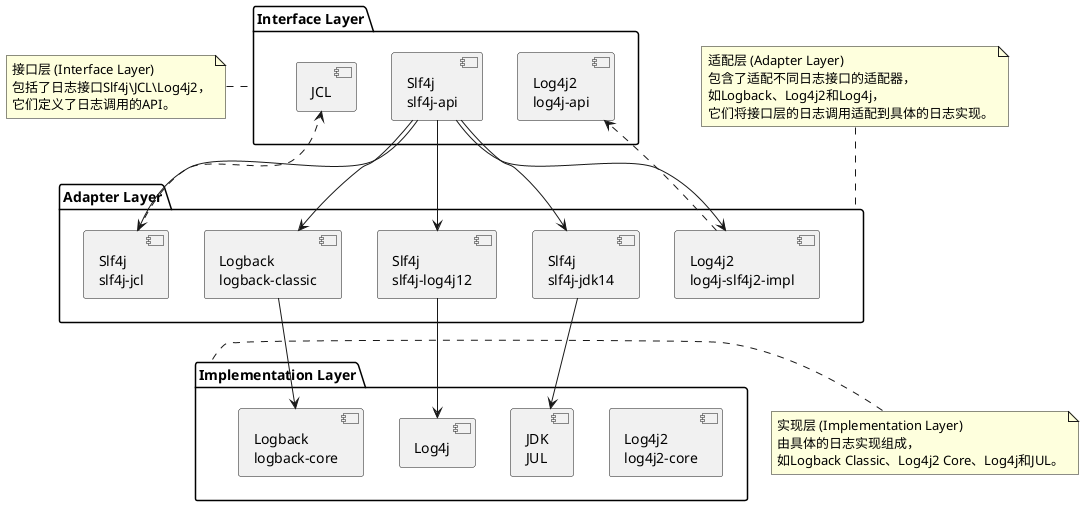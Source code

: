 @startuml

package Interface as "Interface Layer" {
  [Log4j2\nlog4j-api] as Log4j2API
  [Slf4j\nslf4j-api] as Slf4jAPI
  [JCL] as JCLAPI
}

package Adapter as "Adapter Layer" {
  [Log4j2\nlog4j-slf4j2-impl] as Slf4jLog4j2Adapter
  [Logback\nlogback-classic] as LogbackAdapter
  [Slf4j\nslf4j-jcl] as Slf4jJCLAdapter
  [Slf4j\nslf4j-jdk14] as Slf4jJULAdapter
  [Slf4j\nslf4j-log4j12] as Slf4jLog4jAdapter
}

package Impl as "Implementation Layer" {
  [Log4j2\nlog4j2-core] as Log4j2Impl
  [Logback\nlogback-core] as LogbackImpl
  [JDK\nJUL] as JULImpl
  [Log4j] as Log4jImpl
}

Slf4jAPI --> LogbackAdapter
Slf4jAPI --> Slf4jJCLAdapter
Slf4jAPI --> Slf4jLog4jAdapter
Slf4jAPI --> Slf4jLog4j2Adapter
Slf4jAPI --> Slf4jJULAdapter
LogbackAdapter --> LogbackImpl
Slf4jJCLAdapter ..> JCLAPI
Slf4jLog4jAdapter --> Log4jImpl
Slf4jLog4j2Adapter ..> Log4j2API
Slf4jJULAdapter --> JULImpl


note left of Interface
  接口层 (Interface Layer)
  包括了日志接口Slf4j\JCL\Log4j2，
  它们定义了日志调用的API。
end note

note top of Adapter
  适配层 (Adapter Layer)
  包含了适配不同日志接口的适配器，
  如Logback、Log4j2和Log4j，
  它们将接口层的日志调用适配到具体的日志实现。
end note

note left of Impl
  实现层 (Implementation Layer)
  由具体的日志实现组成，
  如Logback Classic、Log4j2 Core、Log4j和JUL。
end note

@enduml

